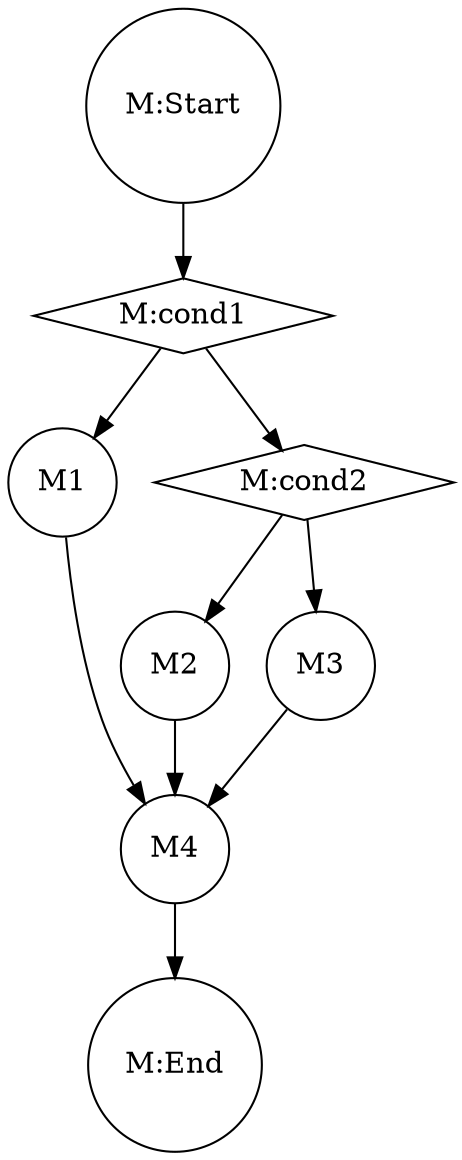 strict digraph {
  "M:Start" [label="M:Start",shape=circle,type=EntryPoint]
  "M:End" [label="M:End",shape=circle,type=ExitPoint]
  "M:cond1" [label="M:cond1",shape=diamond,type=Condition]
  M1 [label=M1,shape=circle,type=FunctionCall]
  "M:cond2" [label="M:cond2",shape=diamond,type=Condition]
  M2 [label=M2,shape=circle,type=FunctionCall]
  M3 [label=M3,shape=circle,type=FunctionCall]
  M4 [label=M4,shape=circle,type=FunctionCall]
  "M:Start" -> "M:cond1" [type=control]
  "M:cond1" -> M1 [type=control]
  "M:cond1" -> "M:cond2" [type=control]
  "M:cond2" -> M2 [type=control]
  "M:cond2" -> M3 [type=control]
  M1 -> M4 [type=control]
  M2 -> M4 [type=control]
  M3 -> M4 [type=control]
  M4 -> "M:End" [type=control]
}
